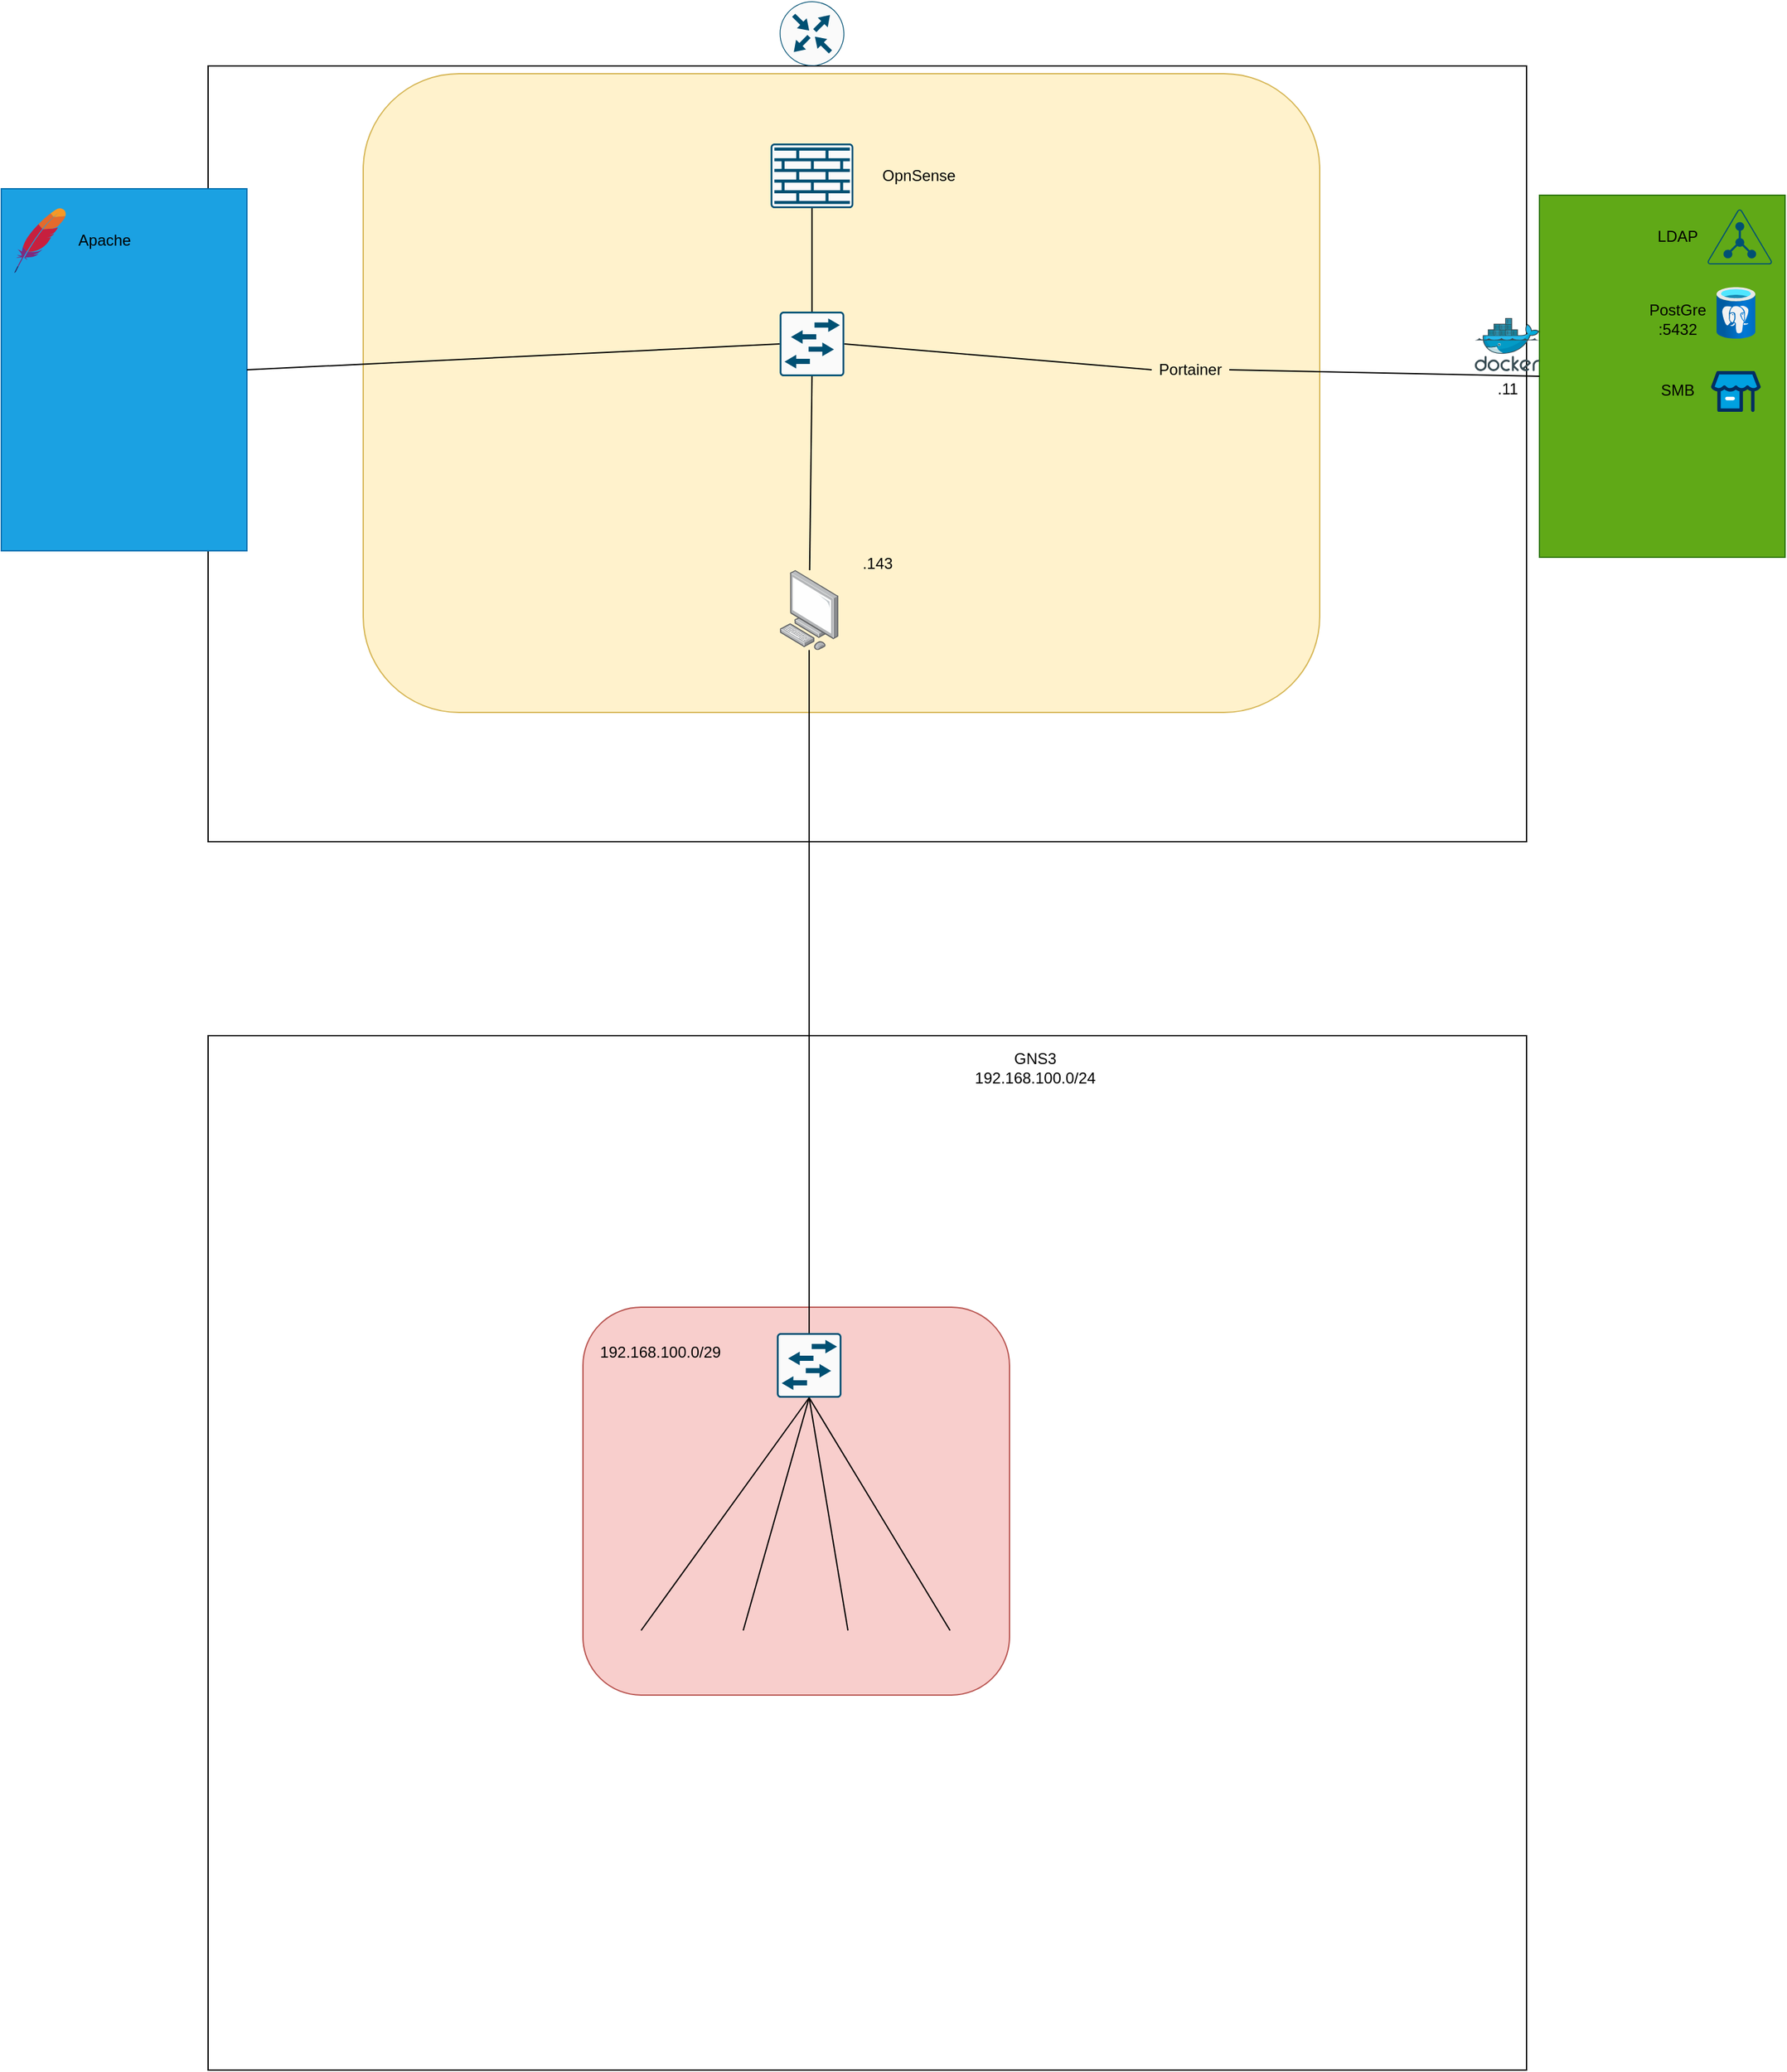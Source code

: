 <mxfile version="24.8.0">
  <diagram name="Page-1" id="G_uSW_KXjrckQI-z1BUS">
    <mxGraphModel dx="2514" dy="2080" grid="1" gridSize="10" guides="1" tooltips="1" connect="1" arrows="1" fold="1" page="1" pageScale="1" pageWidth="827" pageHeight="1169" math="0" shadow="0">
      <root>
        <mxCell id="0" />
        <mxCell id="1" parent="0" />
        <mxCell id="lLSBB2cb1jWLrWY7ufSh-47" value="" style="rounded=0;whiteSpace=wrap;html=1;" vertex="1" parent="1">
          <mxGeometry y="-620" width="1020" height="600" as="geometry" />
        </mxCell>
        <mxCell id="lLSBB2cb1jWLrWY7ufSh-56" value="" style="rounded=1;whiteSpace=wrap;html=1;fillColor=#fff2cc;strokeColor=#d6b656;" vertex="1" parent="1">
          <mxGeometry x="120" y="-614" width="740" height="494" as="geometry" />
        </mxCell>
        <mxCell id="lLSBB2cb1jWLrWY7ufSh-21" value="" style="rounded=0;whiteSpace=wrap;html=1;" vertex="1" parent="1">
          <mxGeometry y="130" width="1020" height="800" as="geometry" />
        </mxCell>
        <mxCell id="lLSBB2cb1jWLrWY7ufSh-27" value="" style="rounded=1;whiteSpace=wrap;html=1;fillColor=#f8cecc;strokeColor=#b85450;" vertex="1" parent="1">
          <mxGeometry x="290" y="340" width="330" height="300" as="geometry" />
        </mxCell>
        <mxCell id="lLSBB2cb1jWLrWY7ufSh-1" value="" style="sketch=0;points=[[0.015,0.015,0],[0.985,0.015,0],[0.985,0.985,0],[0.015,0.985,0],[0.25,0,0],[0.5,0,0],[0.75,0,0],[1,0.25,0],[1,0.5,0],[1,0.75,0],[0.75,1,0],[0.5,1,0],[0.25,1,0],[0,0.75,0],[0,0.5,0],[0,0.25,0]];verticalLabelPosition=bottom;html=1;verticalAlign=top;aspect=fixed;align=center;pointerEvents=1;shape=mxgraph.cisco19.rect;prIcon=l2_switch;fillColor=#FAFAFA;strokeColor=#005073;" vertex="1" parent="1">
          <mxGeometry x="440" y="360" width="50" height="50" as="geometry" />
        </mxCell>
        <mxCell id="lLSBB2cb1jWLrWY7ufSh-5" value="" style="shape=image;html=1;verticalAlign=top;verticalLabelPosition=bottom;labelBackgroundColor=#ffffff;imageAspect=0;aspect=fixed;image=https://cdn0.iconfinder.com/data/icons/luisance_pack/128/ordinateur_portable_eteint.png" vertex="1" parent="1">
          <mxGeometry x="310" y="590" width="50" height="50" as="geometry" />
        </mxCell>
        <mxCell id="lLSBB2cb1jWLrWY7ufSh-6" value="" style="shape=image;html=1;verticalAlign=top;verticalLabelPosition=bottom;labelBackgroundColor=#ffffff;imageAspect=0;aspect=fixed;image=https://cdn0.iconfinder.com/data/icons/luisance_pack/128/ordinateur_portable_eteint.png" vertex="1" parent="1">
          <mxGeometry x="389" y="590" width="50" height="50" as="geometry" />
        </mxCell>
        <mxCell id="lLSBB2cb1jWLrWY7ufSh-7" value="" style="shape=image;html=1;verticalAlign=top;verticalLabelPosition=bottom;labelBackgroundColor=#ffffff;imageAspect=0;aspect=fixed;image=https://cdn0.iconfinder.com/data/icons/luisance_pack/128/ordinateur_portable_eteint.png" vertex="1" parent="1">
          <mxGeometry x="470" y="590" width="50" height="50" as="geometry" />
        </mxCell>
        <mxCell id="lLSBB2cb1jWLrWY7ufSh-8" value="" style="shape=image;html=1;verticalAlign=top;verticalLabelPosition=bottom;labelBackgroundColor=#ffffff;imageAspect=0;aspect=fixed;image=https://cdn0.iconfinder.com/data/icons/luisance_pack/128/ordinateur_portable_eteint.png" vertex="1" parent="1">
          <mxGeometry x="549" y="590" width="50" height="50" as="geometry" />
        </mxCell>
        <mxCell id="lLSBB2cb1jWLrWY7ufSh-9" value="" style="endArrow=none;html=1;rounded=0;exitX=0.5;exitY=0;exitDx=0;exitDy=0;entryX=0.5;entryY=1;entryDx=0;entryDy=0;entryPerimeter=0;" edge="1" parent="1" source="lLSBB2cb1jWLrWY7ufSh-5" target="lLSBB2cb1jWLrWY7ufSh-1">
          <mxGeometry width="50" height="50" relative="1" as="geometry">
            <mxPoint x="390" y="380" as="sourcePoint" />
            <mxPoint x="440" y="330" as="targetPoint" />
          </mxGeometry>
        </mxCell>
        <mxCell id="lLSBB2cb1jWLrWY7ufSh-10" value="" style="endArrow=none;html=1;rounded=0;exitX=0.5;exitY=0;exitDx=0;exitDy=0;entryX=0.5;entryY=1;entryDx=0;entryDy=0;entryPerimeter=0;" edge="1" parent="1" source="lLSBB2cb1jWLrWY7ufSh-7" target="lLSBB2cb1jWLrWY7ufSh-1">
          <mxGeometry width="50" height="50" relative="1" as="geometry">
            <mxPoint x="370" y="600" as="sourcePoint" />
            <mxPoint x="475" y="420" as="targetPoint" />
          </mxGeometry>
        </mxCell>
        <mxCell id="lLSBB2cb1jWLrWY7ufSh-11" value="" style="endArrow=none;html=1;rounded=0;exitX=0.5;exitY=0;exitDx=0;exitDy=0;entryX=0.5;entryY=1;entryDx=0;entryDy=0;entryPerimeter=0;" edge="1" parent="1" source="lLSBB2cb1jWLrWY7ufSh-6" target="lLSBB2cb1jWLrWY7ufSh-1">
          <mxGeometry width="50" height="50" relative="1" as="geometry">
            <mxPoint x="380" y="610" as="sourcePoint" />
            <mxPoint x="485" y="430" as="targetPoint" />
          </mxGeometry>
        </mxCell>
        <mxCell id="lLSBB2cb1jWLrWY7ufSh-12" value="" style="endArrow=none;html=1;rounded=0;exitX=0.5;exitY=0;exitDx=0;exitDy=0;entryX=0.5;entryY=1;entryDx=0;entryDy=0;entryPerimeter=0;" edge="1" parent="1" source="lLSBB2cb1jWLrWY7ufSh-8" target="lLSBB2cb1jWLrWY7ufSh-1">
          <mxGeometry width="50" height="50" relative="1" as="geometry">
            <mxPoint x="390" y="620" as="sourcePoint" />
            <mxPoint x="495" y="440" as="targetPoint" />
          </mxGeometry>
        </mxCell>
        <mxCell id="lLSBB2cb1jWLrWY7ufSh-22" value="&lt;div&gt;GNS3&lt;/div&gt;&lt;div&gt;192.168.100.0/24&lt;/div&gt;" style="text;html=1;align=center;verticalAlign=middle;whiteSpace=wrap;rounded=0;" vertex="1" parent="1">
          <mxGeometry x="610" y="140" width="60" height="30" as="geometry" />
        </mxCell>
        <mxCell id="lLSBB2cb1jWLrWY7ufSh-24" value="192.168.100.0/29" style="text;html=1;align=center;verticalAlign=middle;whiteSpace=wrap;rounded=0;" vertex="1" parent="1">
          <mxGeometry x="320" y="360" width="60" height="30" as="geometry" />
        </mxCell>
        <mxCell id="lLSBB2cb1jWLrWY7ufSh-48" value="" style="sketch=0;points=[[0.5,0,0],[1,0.5,0],[0.5,1,0],[0,0.5,0],[0.145,0.145,0],[0.856,0.145,0],[0.855,0.856,0],[0.145,0.855,0]];verticalLabelPosition=bottom;html=1;verticalAlign=top;aspect=fixed;align=center;pointerEvents=1;shape=mxgraph.cisco19.rect;prIcon=router;fillColor=#FAFAFA;strokeColor=#005073;" vertex="1" parent="1">
          <mxGeometry x="442.2" y="-670" width="50" height="50" as="geometry" />
        </mxCell>
        <mxCell id="lLSBB2cb1jWLrWY7ufSh-51" value="" style="image;points=[];aspect=fixed;html=1;align=center;shadow=0;dashed=0;image=img/lib/allied_telesis/computer_and_terminals/Personal_Computer.svg;" vertex="1" parent="1">
          <mxGeometry x="442.2" y="-230" width="45.6" height="61.8" as="geometry" />
        </mxCell>
        <mxCell id="lLSBB2cb1jWLrWY7ufSh-52" value="" style="endArrow=none;html=1;rounded=0;exitX=0.5;exitY=0;exitDx=0;exitDy=0;exitPerimeter=0;" edge="1" parent="1" source="lLSBB2cb1jWLrWY7ufSh-1" target="lLSBB2cb1jWLrWY7ufSh-51">
          <mxGeometry width="50" height="50" relative="1" as="geometry">
            <mxPoint x="465" y="300" as="sourcePoint" />
            <mxPoint x="540" y="70" as="targetPoint" />
          </mxGeometry>
        </mxCell>
        <mxCell id="lLSBB2cb1jWLrWY7ufSh-53" value="" style="sketch=0;points=[[0.015,0.015,0],[0.985,0.015,0],[0.985,0.985,0],[0.015,0.985,0],[0.25,0,0],[0.5,0,0],[0.75,0,0],[1,0.25,0],[1,0.5,0],[1,0.75,0],[0.75,1,0],[0.5,1,0],[0.25,1,0],[0,0.75,0],[0,0.5,0],[0,0.25,0]];verticalLabelPosition=bottom;html=1;verticalAlign=top;aspect=fixed;align=center;pointerEvents=1;shape=mxgraph.cisco19.rect;prIcon=l2_switch;fillColor=#FAFAFA;strokeColor=#005073;" vertex="1" parent="1">
          <mxGeometry x="442.2" y="-430" width="50" height="50" as="geometry" />
        </mxCell>
        <mxCell id="lLSBB2cb1jWLrWY7ufSh-55" value=".143" style="text;html=1;align=center;verticalAlign=middle;whiteSpace=wrap;rounded=0;" vertex="1" parent="1">
          <mxGeometry x="487.8" y="-250" width="60" height="30" as="geometry" />
        </mxCell>
        <mxCell id="lLSBB2cb1jWLrWY7ufSh-57" value="" style="endArrow=none;html=1;rounded=0;entryX=0.5;entryY=1;entryDx=0;entryDy=0;entryPerimeter=0;" edge="1" parent="1" source="lLSBB2cb1jWLrWY7ufSh-51" target="lLSBB2cb1jWLrWY7ufSh-53">
          <mxGeometry width="50" height="50" relative="1" as="geometry">
            <mxPoint x="530" y="-180" as="sourcePoint" />
            <mxPoint x="580" y="-230" as="targetPoint" />
          </mxGeometry>
        </mxCell>
        <mxCell id="lLSBB2cb1jWLrWY7ufSh-59" value="" style="rounded=0;whiteSpace=wrap;html=1;fillColor=#60a917;fontColor=#ffffff;strokeColor=#2D7600;" vertex="1" parent="1">
          <mxGeometry x="1030" y="-520" width="190" height="280" as="geometry" />
        </mxCell>
        <mxCell id="lLSBB2cb1jWLrWY7ufSh-60" value=".11" style="image;sketch=0;aspect=fixed;html=1;points=[];align=center;fontSize=12;image=img/lib/mscae/Docker.svg;" vertex="1" parent="1">
          <mxGeometry x="980" y="-425" width="50" height="41" as="geometry" />
        </mxCell>
        <mxCell id="lLSBB2cb1jWLrWY7ufSh-42" value="" style="points=[[0.5,0,0],[0.765,0.48,0],[0.99,0.98,0],[0.5,1,0],[0.01,0.98,0],[0.235,0.48,0]];verticalLabelPosition=bottom;sketch=0;html=1;verticalAlign=top;aspect=fixed;align=center;pointerEvents=1;shape=mxgraph.cisco19.ldap;fillColor=#005073;strokeColor=none;" vertex="1" parent="1">
          <mxGeometry x="1160" y="-509" width="50" height="42.5" as="geometry" />
        </mxCell>
        <mxCell id="lLSBB2cb1jWLrWY7ufSh-20" value="" style="image;aspect=fixed;html=1;points=[];align=center;fontSize=12;image=img/lib/azure2/databases/Azure_Database_PostgreSQL_Server.svg;" vertex="1" parent="1">
          <mxGeometry x="1167" y="-449" width="30" height="40" as="geometry" />
        </mxCell>
        <mxCell id="lLSBB2cb1jWLrWY7ufSh-70" value="" style="endArrow=none;html=1;rounded=0;exitX=1;exitY=0.5;exitDx=0;exitDy=0;exitPerimeter=0;entryX=0;entryY=0.5;entryDx=0;entryDy=0;" edge="1" parent="1" source="lLSBB2cb1jWLrWY7ufSh-53" target="lLSBB2cb1jWLrWY7ufSh-72">
          <mxGeometry width="50" height="50" relative="1" as="geometry">
            <mxPoint x="630" y="-410" as="sourcePoint" />
            <mxPoint x="680" y="-460" as="targetPoint" />
          </mxGeometry>
        </mxCell>
        <mxCell id="lLSBB2cb1jWLrWY7ufSh-72" value="&lt;div&gt;Portainer&lt;/div&gt;" style="text;html=1;align=center;verticalAlign=middle;whiteSpace=wrap;rounded=0;" vertex="1" parent="1">
          <mxGeometry x="730" y="-400" width="60" height="30" as="geometry" />
        </mxCell>
        <mxCell id="lLSBB2cb1jWLrWY7ufSh-73" value="" style="endArrow=none;html=1;rounded=0;exitX=1;exitY=0.5;exitDx=0;exitDy=0;entryX=0;entryY=0.5;entryDx=0;entryDy=0;" edge="1" parent="1" source="lLSBB2cb1jWLrWY7ufSh-72" target="lLSBB2cb1jWLrWY7ufSh-59">
          <mxGeometry width="50" height="50" relative="1" as="geometry">
            <mxPoint x="530" y="-290" as="sourcePoint" />
            <mxPoint x="580" y="-340" as="targetPoint" />
          </mxGeometry>
        </mxCell>
        <mxCell id="lLSBB2cb1jWLrWY7ufSh-75" value="" style="rounded=0;whiteSpace=wrap;html=1;fillColor=#1ba1e2;fontColor=#ffffff;strokeColor=#006EAF;" vertex="1" parent="1">
          <mxGeometry x="-160" y="-525" width="190" height="280" as="geometry" />
        </mxCell>
        <mxCell id="lLSBB2cb1jWLrWY7ufSh-76" value="" style="dashed=0;outlineConnect=0;html=1;align=center;labelPosition=center;verticalLabelPosition=bottom;verticalAlign=top;shape=mxgraph.weblogos.apache" vertex="1" parent="1">
          <mxGeometry x="-150" y="-510" width="40" height="50" as="geometry" />
        </mxCell>
        <mxCell id="lLSBB2cb1jWLrWY7ufSh-77" value="" style="endArrow=none;html=1;rounded=0;exitX=1;exitY=0.5;exitDx=0;exitDy=0;entryX=0;entryY=0.5;entryDx=0;entryDy=0;entryPerimeter=0;" edge="1" parent="1" source="lLSBB2cb1jWLrWY7ufSh-75" target="lLSBB2cb1jWLrWY7ufSh-53">
          <mxGeometry width="50" height="50" relative="1" as="geometry">
            <mxPoint x="520" y="-290" as="sourcePoint" />
            <mxPoint x="570" y="-340" as="targetPoint" />
          </mxGeometry>
        </mxCell>
        <mxCell id="lLSBB2cb1jWLrWY7ufSh-78" value="" style="verticalLabelPosition=bottom;aspect=fixed;html=1;shape=mxgraph.salesforce.smb;" vertex="1" parent="1">
          <mxGeometry x="1162.73" y="-384" width="38.54" height="31.6" as="geometry" />
        </mxCell>
        <mxCell id="lLSBB2cb1jWLrWY7ufSh-79" value="LDAP" style="text;html=1;align=center;verticalAlign=middle;whiteSpace=wrap;rounded=0;" vertex="1" parent="1">
          <mxGeometry x="1107" y="-502.75" width="60" height="30" as="geometry" />
        </mxCell>
        <mxCell id="lLSBB2cb1jWLrWY7ufSh-80" value="PostGre&lt;br&gt;:5432" style="text;html=1;align=center;verticalAlign=middle;whiteSpace=wrap;rounded=0;" vertex="1" parent="1">
          <mxGeometry x="1107" y="-439" width="60" height="30" as="geometry" />
        </mxCell>
        <mxCell id="lLSBB2cb1jWLrWY7ufSh-81" value="SMB" style="text;html=1;align=center;verticalAlign=middle;whiteSpace=wrap;rounded=0;" vertex="1" parent="1">
          <mxGeometry x="1107" y="-384" width="60" height="30" as="geometry" />
        </mxCell>
        <mxCell id="lLSBB2cb1jWLrWY7ufSh-82" value="Apache" style="text;html=1;align=center;verticalAlign=middle;whiteSpace=wrap;rounded=0;" vertex="1" parent="1">
          <mxGeometry x="-110" y="-500" width="60" height="30" as="geometry" />
        </mxCell>
        <mxCell id="lLSBB2cb1jWLrWY7ufSh-83" value="" style="sketch=0;points=[[0.015,0.015,0],[0.985,0.015,0],[0.985,0.985,0],[0.015,0.985,0],[0.25,0,0],[0.5,0,0],[0.75,0,0],[1,0.25,0],[1,0.5,0],[1,0.75,0],[0.75,1,0],[0.5,1,0],[0.25,1,0],[0,0.75,0],[0,0.5,0],[0,0.25,0]];verticalLabelPosition=bottom;html=1;verticalAlign=top;aspect=fixed;align=center;pointerEvents=1;shape=mxgraph.cisco19.rect;prIcon=firewall;fillColor=#FAFAFA;strokeColor=#005073;" vertex="1" parent="1">
          <mxGeometry x="435.2" y="-560" width="64" height="50" as="geometry" />
        </mxCell>
        <mxCell id="lLSBB2cb1jWLrWY7ufSh-84" value="OpnSense" style="text;html=1;align=center;verticalAlign=middle;whiteSpace=wrap;rounded=0;" vertex="1" parent="1">
          <mxGeometry x="520" y="-550" width="60" height="30" as="geometry" />
        </mxCell>
        <mxCell id="lLSBB2cb1jWLrWY7ufSh-85" value="" style="endArrow=none;html=1;rounded=0;exitX=0.5;exitY=0;exitDx=0;exitDy=0;exitPerimeter=0;entryX=0.5;entryY=1;entryDx=0;entryDy=0;entryPerimeter=0;" edge="1" parent="1" source="lLSBB2cb1jWLrWY7ufSh-53" target="lLSBB2cb1jWLrWY7ufSh-83">
          <mxGeometry width="50" height="50" relative="1" as="geometry">
            <mxPoint x="530" y="-470" as="sourcePoint" />
            <mxPoint x="580" y="-520" as="targetPoint" />
          </mxGeometry>
        </mxCell>
      </root>
    </mxGraphModel>
  </diagram>
</mxfile>
